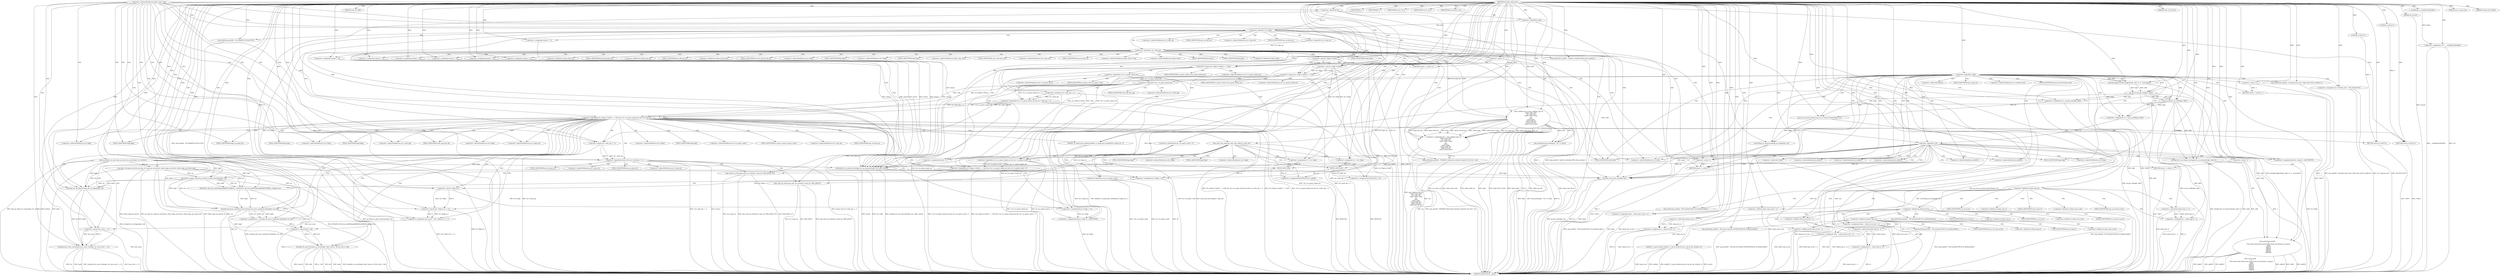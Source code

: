 digraph hostapd_notif_assoc {  
"1000112" [label = "(METHOD,hostapd_notif_assoc)" ]
"1000587" [label = "(METHOD_RETURN,int __cdecl)" ]
"1000113" [label = "(PARAM,hostapd_data *hapd)" ]
"1000114" [label = "(PARAM,const u8 *addr)" ]
"1000115" [label = "(PARAM,const u8 *req_ies)" ]
"1000116" [label = "(PARAM,size_t req_ies_len)" ]
"1000117" [label = "(PARAM,int reassoc)" ]
"1000130" [label = "(<operator>.assignment,v19 = __readfsqword(0x28u))" ]
"1000132" [label = "(__readfsqword,__readfsqword(0x28u))" ]
"1000135" [label = "(<operator>.logicalNot,!addr)" ]
"1000138" [label = "(wpa_printf,wpa_printf(2, \"hostapd_notif_assoc: Skip event with no address\"))" ]
"1000141" [label = "(RETURN,return -1;,return -1;)" ]
"1000142" [label = "(<operator>.minus,-1)" ]
"1000144" [label = "(hostapd_logger,hostapd_logger(hapd, addr, 1u, 2, \"associated\"))" ]
"1000150" [label = "(ieee802_11_parse_elems,ieee802_11_parse_elems(req_ies, req_ies_len, &elems, 0))" ]
"1000161" [label = "(<operator>.assignment,ie = elems.wps_ie - 2)" ]
"1000163" [label = "(<operator>.subtraction,elems.wps_ie - 2)" ]
"1000168" [label = "(<operator>.assignment,ielen = elems.wps_ie_len + 2)" ]
"1000170" [label = "(<operator>.addition,elems.wps_ie_len + 2)" ]
"1000175" [label = "(wpa_printf,wpa_printf(2, \"STA included WPS IE in (Re)AssocReq\"))" ]
"1000184" [label = "(<operator>.assignment,ie = elems.rsn_ie - 2)" ]
"1000186" [label = "(<operator>.subtraction,elems.rsn_ie - 2)" ]
"1000191" [label = "(<operator>.assignment,ielen = elems.rsn_ie_len + 2)" ]
"1000193" [label = "(<operator>.addition,elems.rsn_ie_len + 2)" ]
"1000198" [label = "(wpa_printf,wpa_printf(2, \"STA included RSN IE in (Re)AssocReq\"))" ]
"1000207" [label = "(<operator>.assignment,ie = elems.wpa_ie - 2)" ]
"1000209" [label = "(<operator>.subtraction,elems.wpa_ie - 2)" ]
"1000214" [label = "(<operator>.assignment,ielen = elems.wpa_ie_len + 2)" ]
"1000216" [label = "(<operator>.addition,elems.wpa_ie_len + 2)" ]
"1000221" [label = "(wpa_printf,wpa_printf(2, \"STA included WPA IE in (Re)AssocReq\"))" ]
"1000226" [label = "(IDENTIFIER,L,)" ]
"1000227" [label = "(IDENTIFIER,L,)" ]
"1000228" [label = "(wpa_printf,wpa_printf(2, \"STA did not include WPS/RSN/WPA IE in (Re)AssocReq\"))" ]
"1000231" [label = "(<operator>.assignment,sta = ap_get_sta(hapd, addr))" ]
"1000233" [label = "(ap_get_sta,ap_get_sta(hapd, addr))" ]
"1000237" [label = "(IDENTIFIER,sta,if ( sta ))" ]
"1000239" [label = "(ap_sta_no_session_timeout,ap_sta_no_session_timeout(hapd, sta))" ]
"1000242" [label = "(accounting_sta_stop,accounting_sta_stop(hapd, sta))" ]
"1000245" [label = "(<operator>.assignment,sta->timeout_next = STA_NULLFUNC)" ]
"1000252" [label = "(<operator>.assignment,sta = ap_sta_add(hapd, addr))" ]
"1000254" [label = "(ap_sta_add,ap_sta_add(hapd, addr))" ]
"1000258" [label = "(<operator>.logicalNot,!sta)" ]
"1000261" [label = "(hostapd_drv_sta_disassoc,hostapd_drv_sta_disassoc(hapd, addr, 5))" ]
"1000265" [label = "(RETURN,return -1;,return -1;)" ]
"1000266" [label = "(<operator>.minus,-1)" ]
"1000268" [label = "(<operators>.assignmentAnd,sta->flags &= 0xFFFECFFF)" ]
"1000274" [label = "(wpa_printf,wpa_printf(\n      3,\n      \"STA %02x:%02x:%02x:%02x:%02x:%02x not allowed to connect\",\n      *addr,\n      addr[1],\n      addr[2],\n      addr[3],\n      addr[4],\n      addr[5]))" ]
"1000294" [label = "(<operator>.assignment,reason = 1)" ]
"1000298" [label = "(hostapd_drv_sta_disassoc,hostapd_drv_sta_disassoc(hapd, sta->addr, reason))" ]
"1000304" [label = "(ap_free_sta,ap_free_sta(hapd, sta))" ]
"1000307" [label = "(RETURN,return -1;,return -1;)" ]
"1000308" [label = "(<operator>.minus,-1)" ]
"1000310" [label = "(mbo_ap_check_sta_assoc,mbo_ap_check_sta_assoc(hapd, sta, &elems))" ]
"1000315" [label = "(ap_copy_sta_supp_op_classes,ap_copy_sta_supp_op_classes(sta, elems.supp_op_classes, elems.supp_op_classes_len))" ]
"1000331" [label = "(<operator>.logicalOr,!ie || !ielen)" ]
"1000332" [label = "(<operator>.logicalNot,!ie)" ]
"1000334" [label = "(<operator>.logicalNot,!ielen)" ]
"1000337" [label = "(wpa_printf,wpa_printf(2, \"No WPA/RSN IE from STA\"))" ]
"1000340" [label = "(<operator>.assignment,reason = 13)" ]
"1000345" [label = "(<operator>.logicalNot,!sta->wpa_sm)" ]
"1000350" [label = "(<operator>.logicalNot,!sta->wpa_sm)" ]
"1000355" [label = "(wpa_printf,wpa_printf(5, \"Failed to initialize WPA state machine\"))" ]
"1000358" [label = "(RETURN,return -1;,return -1;)" ]
"1000359" [label = "(<operator>.minus,-1)" ]
"1000361" [label = "(<operator>.assignment,res = wpa_validate_wpa_ie(\n            hapd->wpa_auth,\n            sta->wpa_sm,\n            hapd->iface->freq,\n            ie,\n            ielen,\n            elems.mdie,\n            elems.mdie_len,\n            elems.owe_dh,\n            elems.owe_dh_len))" ]
"1000363" [label = "(wpa_validate_wpa_ie,wpa_validate_wpa_ie(\n            hapd->wpa_auth,\n            sta->wpa_sm,\n            hapd->iface->freq,\n            ie,\n            ielen,\n            elems.mdie,\n            elems.mdie_len,\n            elems.owe_dh,\n            elems.owe_dh_len))" ]
"1000390" [label = "(IDENTIFIER,res,if ( res ))" ]
"1000392" [label = "(wpa_printf,wpa_printf(2, \"WPA/RSN information element rejected? (res %u)\", res))" ]
"1000396" [label = "(wpa_hexdump,wpa_hexdump(2, \"IE\", ie, ielen))" ]
"1000402" [label = "(IDENTIFIER,res,switch ( res ))" ]
"1000405" [label = "(<operator>.assignment,reason = 18)" ]
"1000410" [label = "(<operator>.assignment,reason = 19)" ]
"1000415" [label = "(<operator>.assignment,reason = 20)" ]
"1000420" [label = "(<operator>.assignment,reason = 13)" ]
"1000425" [label = "(<operator>.assignment,reason = 24)" ]
"1000430" [label = "(<operator>.assignment,reason = 13)" ]
"1000436" [label = "(<operator>.logicalAnd,(sta->flags & 0x402) == 1026 && !sta->sa_query_timed_out && sta->sa_query_count > 0)" ]
"1000437" [label = "(<operator>.equals,(sta->flags & 0x402) == 1026)" ]
"1000438" [label = "(<operator>.and,sta->flags & 0x402)" ]
"1000444" [label = "(<operator>.logicalAnd,!sta->sa_query_timed_out && sta->sa_query_count > 0)" ]
"1000445" [label = "(<operator>.logicalNot,!sta->sa_query_timed_out)" ]
"1000449" [label = "(<operator>.greaterThan,sta->sa_query_count > 0)" ]
"1000454" [label = "(ap_check_sa_query_timeout,ap_check_sa_query_timeout(hapd, sta))" ]
"1000458" [label = "(<operator>.logicalAnd,(sta->flags & 0x402) == 1026 && !sta->sa_query_timed_out && sta->auth_alg != 2)" ]
"1000459" [label = "(<operator>.equals,(sta->flags & 0x402) == 1026)" ]
"1000460" [label = "(<operator>.and,sta->flags & 0x402)" ]
"1000466" [label = "(<operator>.logicalAnd,!sta->sa_query_timed_out && sta->auth_alg != 2)" ]
"1000467" [label = "(<operator>.logicalNot,!sta->sa_query_timed_out)" ]
"1000471" [label = "(<operator>.notEquals,sta->auth_alg != 2)" ]
"1000478" [label = "(<operator>.logicalNot,!sta->sa_query_count)" ]
"1000482" [label = "(ZNSaISt13_Rb_tree_nodeISt4pairIKjlEEEC2ERKS4__0,ZNSaISt13_Rb_tree_nodeISt4pairIKjlEEEC2ERKS4__0(hapd, sta))" ]
"1000485" [label = "(<operator>.assignment,p = hostapd_eid_assoc_comeback_time(hapd, sta, buf))" ]
"1000487" [label = "(hostapd_eid_assoc_comeback_time,hostapd_eid_assoc_comeback_time(hapd, sta, buf))" ]
"1000491" [label = "(hostapd_sta_assoc,hostapd_sta_assoc(hapd, addr, reassoc, 0x1Eu, buf, p - buf))" ]
"1000497" [label = "(<operator>.subtraction,p - buf)" ]
"1000500" [label = "(RETURN,return 0;,return 0;)" ]
"1000501" [label = "(LITERAL,0,return 0;)" ]
"1000503" [label = "(wpa_auth_uses_mfp,wpa_auth_uses_mfp(sta->wpa_sm))" ]
"1000508" [label = "(<operator>.assignment,v6 = sta->flags)" ]
"1000513" [label = "(<operators>.assignmentOr,BYTE1(v6) |= 4u)" ]
"1000514" [label = "(BYTE1,BYTE1(v6))" ]
"1000519" [label = "(<operator>.assignment,v6 = sta->flags)" ]
"1000524" [label = "(<operators>.assignmentAnd,BYTE1(v6) &= 0xFBu)" ]
"1000525" [label = "(BYTE1,BYTE1(v6))" ]
"1000528" [label = "(<operator>.assignment,sta->flags = v6)" ]
"1000533" [label = "(<operator>.assignment,new_assoc = (sta->flags & 2) == 0)" ]
"1000535" [label = "(<operator>.equals,(sta->flags & 2) == 0)" ]
"1000536" [label = "(<operator>.and,sta->flags & 2)" ]
"1000542" [label = "(<operators>.assignmentOr,sta->flags |= 3u)" ]
"1000547" [label = "(<operators>.assignmentAnd,sta->flags &= 0xFFF7FFFF)" ]
"1000552" [label = "(hostapd_set_sta_flags,hostapd_set_sta_flags(hapd, sta))" ]
"1000556" [label = "(<operator>.logicalAnd,reassoc && sta->auth_alg == 2)" ]
"1000558" [label = "(<operator>.equals,sta->auth_alg == 2)" ]
"1000563" [label = "(wpa_auth_sm_event,wpa_auth_sm_event(sta->wpa_sm, WPA_ASSOC_FT))" ]
"1000569" [label = "(wpa_auth_sm_event,wpa_auth_sm_event(sta->wpa_sm, WPA_ASSOC))" ]
"1000574" [label = "(hostapd_new_assoc_sta,hostapd_new_assoc_sta(hapd, sta, new_assoc == 0))" ]
"1000577" [label = "(<operator>.equals,new_assoc == 0)" ]
"1000580" [label = "(ieee802_1x_notify_port_enabled,ieee802_1x_notify_port_enabled(sta->eapol_sm, 1))" ]
"1000585" [label = "(RETURN,return 0;,return 0;)" ]
"1000586" [label = "(LITERAL,0,return 0;)" ]
"1000153" [label = "(<operator>.addressOf,&elems)" ]
"1000157" [label = "(<operator>.fieldAccess,elems.wps_ie)" ]
"1000159" [label = "(FIELD_IDENTIFIER,wps_ie,wps_ie)" ]
"1000164" [label = "(<operator>.fieldAccess,elems.wps_ie)" ]
"1000166" [label = "(FIELD_IDENTIFIER,wps_ie,wps_ie)" ]
"1000171" [label = "(<operator>.fieldAccess,elems.wps_ie_len)" ]
"1000173" [label = "(FIELD_IDENTIFIER,wps_ie_len,wps_ie_len)" ]
"1000180" [label = "(<operator>.fieldAccess,elems.rsn_ie)" ]
"1000182" [label = "(FIELD_IDENTIFIER,rsn_ie,rsn_ie)" ]
"1000187" [label = "(<operator>.fieldAccess,elems.rsn_ie)" ]
"1000189" [label = "(FIELD_IDENTIFIER,rsn_ie,rsn_ie)" ]
"1000194" [label = "(<operator>.fieldAccess,elems.rsn_ie_len)" ]
"1000196" [label = "(FIELD_IDENTIFIER,rsn_ie_len,rsn_ie_len)" ]
"1000203" [label = "(<operator>.fieldAccess,elems.wpa_ie)" ]
"1000205" [label = "(FIELD_IDENTIFIER,wpa_ie,wpa_ie)" ]
"1000210" [label = "(<operator>.fieldAccess,elems.wpa_ie)" ]
"1000212" [label = "(FIELD_IDENTIFIER,wpa_ie,wpa_ie)" ]
"1000217" [label = "(<operator>.fieldAccess,elems.wpa_ie_len)" ]
"1000219" [label = "(FIELD_IDENTIFIER,wpa_ie_len,wpa_ie_len)" ]
"1000246" [label = "(<operator>.indirectFieldAccess,sta->timeout_next)" ]
"1000248" [label = "(FIELD_IDENTIFIER,timeout_next,timeout_next)" ]
"1000269" [label = "(<operator>.indirectFieldAccess,sta->flags)" ]
"1000271" [label = "(FIELD_IDENTIFIER,flags,flags)" ]
"1000277" [label = "(<operator>.indirection,*addr)" ]
"1000279" [label = "(<operator>.indirectIndexAccess,addr[1])" ]
"1000282" [label = "(<operator>.indirectIndexAccess,addr[2])" ]
"1000285" [label = "(<operator>.indirectIndexAccess,addr[3])" ]
"1000288" [label = "(<operator>.indirectIndexAccess,addr[4])" ]
"1000291" [label = "(<operator>.indirectIndexAccess,addr[5])" ]
"1000300" [label = "(<operator>.indirectFieldAccess,sta->addr)" ]
"1000302" [label = "(FIELD_IDENTIFIER,addr,addr)" ]
"1000324" [label = "(<operator>.indirectFieldAccess,hapd->conf->wpa)" ]
"1000346" [label = "(<operator>.indirectFieldAccess,sta->wpa_sm)" ]
"1000348" [label = "(FIELD_IDENTIFIER,wpa_sm,wpa_sm)" ]
"1000351" [label = "(<operator>.indirectFieldAccess,sta->wpa_sm)" ]
"1000353" [label = "(FIELD_IDENTIFIER,wpa_sm,wpa_sm)" ]
"1000364" [label = "(<operator>.indirectFieldAccess,hapd->wpa_auth)" ]
"1000366" [label = "(FIELD_IDENTIFIER,wpa_auth,wpa_auth)" ]
"1000367" [label = "(<operator>.indirectFieldAccess,sta->wpa_sm)" ]
"1000369" [label = "(FIELD_IDENTIFIER,wpa_sm,wpa_sm)" ]
"1000370" [label = "(<operator>.indirectFieldAccess,hapd->iface->freq)" ]
"1000371" [label = "(<operator>.indirectFieldAccess,hapd->iface)" ]
"1000373" [label = "(FIELD_IDENTIFIER,iface,iface)" ]
"1000374" [label = "(FIELD_IDENTIFIER,freq,freq)" ]
"1000377" [label = "(<operator>.fieldAccess,elems.mdie)" ]
"1000379" [label = "(FIELD_IDENTIFIER,mdie,mdie)" ]
"1000380" [label = "(<operator>.fieldAccess,elems.mdie_len)" ]
"1000382" [label = "(FIELD_IDENTIFIER,mdie_len,mdie_len)" ]
"1000383" [label = "(<operator>.fieldAccess,elems.owe_dh)" ]
"1000385" [label = "(FIELD_IDENTIFIER,owe_dh,owe_dh)" ]
"1000386" [label = "(<operator>.fieldAccess,elems.owe_dh_len)" ]
"1000388" [label = "(FIELD_IDENTIFIER,owe_dh_len,owe_dh_len)" ]
"1000439" [label = "(<operator>.indirectFieldAccess,sta->flags)" ]
"1000441" [label = "(FIELD_IDENTIFIER,flags,flags)" ]
"1000446" [label = "(<operator>.indirectFieldAccess,sta->sa_query_timed_out)" ]
"1000448" [label = "(FIELD_IDENTIFIER,sa_query_timed_out,sa_query_timed_out)" ]
"1000450" [label = "(<operator>.indirectFieldAccess,sta->sa_query_count)" ]
"1000452" [label = "(FIELD_IDENTIFIER,sa_query_count,sa_query_count)" ]
"1000461" [label = "(<operator>.indirectFieldAccess,sta->flags)" ]
"1000463" [label = "(FIELD_IDENTIFIER,flags,flags)" ]
"1000468" [label = "(<operator>.indirectFieldAccess,sta->sa_query_timed_out)" ]
"1000470" [label = "(FIELD_IDENTIFIER,sa_query_timed_out,sa_query_timed_out)" ]
"1000472" [label = "(<operator>.indirectFieldAccess,sta->auth_alg)" ]
"1000474" [label = "(FIELD_IDENTIFIER,auth_alg,auth_alg)" ]
"1000479" [label = "(<operator>.indirectFieldAccess,sta->sa_query_count)" ]
"1000481" [label = "(FIELD_IDENTIFIER,sa_query_count,sa_query_count)" ]
"1000504" [label = "(<operator>.indirectFieldAccess,sta->wpa_sm)" ]
"1000506" [label = "(FIELD_IDENTIFIER,wpa_sm,wpa_sm)" ]
"1000510" [label = "(<operator>.indirectFieldAccess,sta->flags)" ]
"1000512" [label = "(FIELD_IDENTIFIER,flags,flags)" ]
"1000521" [label = "(<operator>.indirectFieldAccess,sta->flags)" ]
"1000523" [label = "(FIELD_IDENTIFIER,flags,flags)" ]
"1000529" [label = "(<operator>.indirectFieldAccess,sta->flags)" ]
"1000531" [label = "(FIELD_IDENTIFIER,flags,flags)" ]
"1000537" [label = "(<operator>.indirectFieldAccess,sta->flags)" ]
"1000539" [label = "(FIELD_IDENTIFIER,flags,flags)" ]
"1000543" [label = "(<operator>.indirectFieldAccess,sta->flags)" ]
"1000545" [label = "(FIELD_IDENTIFIER,flags,flags)" ]
"1000548" [label = "(<operator>.indirectFieldAccess,sta->flags)" ]
"1000550" [label = "(FIELD_IDENTIFIER,flags,flags)" ]
"1000559" [label = "(<operator>.indirectFieldAccess,sta->auth_alg)" ]
"1000561" [label = "(FIELD_IDENTIFIER,auth_alg,auth_alg)" ]
"1000564" [label = "(<operator>.indirectFieldAccess,sta->wpa_sm)" ]
"1000566" [label = "(FIELD_IDENTIFIER,wpa_sm,wpa_sm)" ]
"1000570" [label = "(<operator>.indirectFieldAccess,sta->wpa_sm)" ]
"1000572" [label = "(FIELD_IDENTIFIER,wpa_sm,wpa_sm)" ]
"1000581" [label = "(<operator>.indirectFieldAccess,sta->eapol_sm)" ]
"1000583" [label = "(FIELD_IDENTIFIER,eapol_sm,eapol_sm)" ]
  "1000141" -> "1000587"  [ label = "DDG: <RET>"] 
  "1000163" -> "1000587"  [ label = "DDG: elems.wps_ie"] 
  "1000436" -> "1000587"  [ label = "DDG: (sta->flags & 0x402) == 1026 && !sta->sa_query_timed_out && sta->sa_query_count > 0"] 
  "1000144" -> "1000587"  [ label = "DDG: hostapd_logger(hapd, addr, 1u, 2, \"associated\")"] 
  "1000135" -> "1000587"  [ label = "DDG: addr"] 
  "1000193" -> "1000587"  [ label = "DDG: elems.rsn_ie_len"] 
  "1000436" -> "1000587"  [ label = "DDG: !sta->sa_query_timed_out && sta->sa_query_count > 0"] 
  "1000535" -> "1000587"  [ label = "DDG: sta->flags & 2"] 
  "1000444" -> "1000587"  [ label = "DDG: !sta->sa_query_timed_out"] 
  "1000580" -> "1000587"  [ label = "DDG: sta->eapol_sm"] 
  "1000563" -> "1000587"  [ label = "DDG: WPA_ASSOC_FT"] 
  "1000577" -> "1000587"  [ label = "DDG: new_assoc"] 
  "1000315" -> "1000587"  [ label = "DDG: sta"] 
  "1000334" -> "1000587"  [ label = "DDG: ielen"] 
  "1000161" -> "1000587"  [ label = "DDG: elems.wps_ie - 2"] 
  "1000117" -> "1000587"  [ label = "DDG: reassoc"] 
  "1000491" -> "1000587"  [ label = "DDG: buf"] 
  "1000524" -> "1000587"  [ label = "DDG: BYTE1(v6)"] 
  "1000478" -> "1000587"  [ label = "DDG: !sta->sa_query_count"] 
  "1000239" -> "1000587"  [ label = "DDG: ap_sta_no_session_timeout(hapd, sta)"] 
  "1000258" -> "1000587"  [ label = "DDG: sta"] 
  "1000547" -> "1000587"  [ label = "DDG: sta->flags"] 
  "1000268" -> "1000587"  [ label = "DDG: sta->flags"] 
  "1000569" -> "1000587"  [ label = "DDG: sta->wpa_sm"] 
  "1000467" -> "1000587"  [ label = "DDG: sta->sa_query_timed_out"] 
  "1000231" -> "1000587"  [ label = "DDG: ap_get_sta(hapd, addr)"] 
  "1000337" -> "1000587"  [ label = "DDG: wpa_printf(2, \"No WPA/RSN IE from STA\")"] 
  "1000308" -> "1000587"  [ label = "DDG: -1"] 
  "1000142" -> "1000587"  [ label = "DDG: -1"] 
  "1000563" -> "1000587"  [ label = "DDG: sta->wpa_sm"] 
  "1000558" -> "1000587"  [ label = "DDG: sta->auth_alg"] 
  "1000350" -> "1000587"  [ label = "DDG: sta->wpa_sm"] 
  "1000258" -> "1000587"  [ label = "DDG: !sta"] 
  "1000245" -> "1000587"  [ label = "DDG: sta->timeout_next"] 
  "1000331" -> "1000587"  [ label = "DDG: !ielen"] 
  "1000513" -> "1000587"  [ label = "DDG: BYTE1(v6)"] 
  "1000363" -> "1000587"  [ label = "DDG: hapd->wpa_auth"] 
  "1000310" -> "1000587"  [ label = "DDG: &elems"] 
  "1000216" -> "1000587"  [ label = "DDG: elems.wpa_ie_len"] 
  "1000392" -> "1000587"  [ label = "DDG: wpa_printf(2, \"WPA/RSN information element rejected? (res %u)\", res)"] 
  "1000569" -> "1000587"  [ label = "DDG: WPA_ASSOC"] 
  "1000574" -> "1000587"  [ label = "DDG: new_assoc == 0"] 
  "1000363" -> "1000587"  [ label = "DDG: elems.mdie_len"] 
  "1000150" -> "1000587"  [ label = "DDG: req_ies_len"] 
  "1000482" -> "1000587"  [ label = "DDG: ZNSaISt13_Rb_tree_nodeISt4pairIKjlEEEC2ERKS4__0(hapd, sta)"] 
  "1000221" -> "1000587"  [ label = "DDG: wpa_printf(2, \"STA included WPA IE in (Re)AssocReq\")"] 
  "1000254" -> "1000587"  [ label = "DDG: addr"] 
  "1000274" -> "1000587"  [ label = "DDG: wpa_printf(\n      3,\n      \"STA %02x:%02x:%02x:%02x:%02x:%02x not allowed to connect\",\n      *addr,\n      addr[1],\n      addr[2],\n      addr[3],\n      addr[4],\n      addr[5])"] 
  "1000355" -> "1000587"  [ label = "DDG: wpa_printf(5, \"Failed to initialize WPA state machine\")"] 
  "1000298" -> "1000587"  [ label = "DDG: hostapd_drv_sta_disassoc(hapd, sta->addr, reason)"] 
  "1000363" -> "1000587"  [ label = "DDG: ielen"] 
  "1000315" -> "1000587"  [ label = "DDG: elems.supp_op_classes_len"] 
  "1000363" -> "1000587"  [ label = "DDG: hapd->iface->freq"] 
  "1000485" -> "1000587"  [ label = "DDG: hostapd_eid_assoc_comeback_time(hapd, sta, buf)"] 
  "1000266" -> "1000587"  [ label = "DDG: -1"] 
  "1000150" -> "1000587"  [ label = "DDG: &elems"] 
  "1000396" -> "1000587"  [ label = "DDG: ielen"] 
  "1000556" -> "1000587"  [ label = "DDG: sta->auth_alg == 2"] 
  "1000454" -> "1000587"  [ label = "DDG: ap_check_sa_query_timeout(hapd, sta)"] 
  "1000150" -> "1000587"  [ label = "DDG: ieee802_11_parse_elems(req_ies, req_ies_len, &elems, 0)"] 
  "1000310" -> "1000587"  [ label = "DDG: mbo_ap_check_sta_assoc(hapd, sta, &elems)"] 
  "1000574" -> "1000587"  [ label = "DDG: sta"] 
  "1000274" -> "1000587"  [ label = "DDG: addr[2]"] 
  "1000214" -> "1000587"  [ label = "DDG: ielen"] 
  "1000274" -> "1000587"  [ label = "DDG: *addr"] 
  "1000261" -> "1000587"  [ label = "DDG: addr"] 
  "1000449" -> "1000587"  [ label = "DDG: sta->sa_query_count"] 
  "1000304" -> "1000587"  [ label = "DDG: ap_free_sta(hapd, sta)"] 
  "1000350" -> "1000587"  [ label = "DDG: !sta->wpa_sm"] 
  "1000363" -> "1000587"  [ label = "DDG: sta->wpa_sm"] 
  "1000138" -> "1000587"  [ label = "DDG: wpa_printf(2, \"hostapd_notif_assoc: Skip event with no address\")"] 
  "1000274" -> "1000587"  [ label = "DDG: addr[4]"] 
  "1000392" -> "1000587"  [ label = "DDG: res"] 
  "1000184" -> "1000587"  [ label = "DDG: ie"] 
  "1000359" -> "1000587"  [ label = "DDG: -1"] 
  "1000191" -> "1000587"  [ label = "DDG: elems.rsn_ie_len + 2"] 
  "1000274" -> "1000587"  [ label = "DDG: addr[1]"] 
  "1000574" -> "1000587"  [ label = "DDG: hapd"] 
  "1000130" -> "1000587"  [ label = "DDG: v19"] 
  "1000245" -> "1000587"  [ label = "DDG: STA_NULLFUNC"] 
  "1000261" -> "1000587"  [ label = "DDG: hostapd_drv_sta_disassoc(hapd, addr, 5)"] 
  "1000168" -> "1000587"  [ label = "DDG: elems.wps_ie_len + 2"] 
  "1000491" -> "1000587"  [ label = "DDG: hapd"] 
  "1000298" -> "1000587"  [ label = "DDG: reason"] 
  "1000445" -> "1000587"  [ label = "DDG: sta->sa_query_timed_out"] 
  "1000274" -> "1000587"  [ label = "DDG: addr[5]"] 
  "1000497" -> "1000587"  [ label = "DDG: p"] 
  "1000198" -> "1000587"  [ label = "DDG: wpa_printf(2, \"STA included RSN IE in (Re)AssocReq\")"] 
  "1000331" -> "1000587"  [ label = "DDG: !ie"] 
  "1000310" -> "1000587"  [ label = "DDG: hapd"] 
  "1000503" -> "1000587"  [ label = "DDG: wpa_auth_uses_mfp(sta->wpa_sm)"] 
  "1000315" -> "1000587"  [ label = "DDG: elems.supp_op_classes"] 
  "1000533" -> "1000587"  [ label = "DDG: (sta->flags & 2) == 0"] 
  "1000170" -> "1000587"  [ label = "DDG: elems.wps_ie_len"] 
  "1000207" -> "1000587"  [ label = "DDG: elems.wpa_ie - 2"] 
  "1000315" -> "1000587"  [ label = "DDG: ap_copy_sta_supp_op_classes(sta, elems.supp_op_classes, elems.supp_op_classes_len)"] 
  "1000207" -> "1000587"  [ label = "DDG: ie"] 
  "1000574" -> "1000587"  [ label = "DDG: hostapd_new_assoc_sta(hapd, sta, new_assoc == 0)"] 
  "1000135" -> "1000587"  [ label = "DDG: !addr"] 
  "1000478" -> "1000587"  [ label = "DDG: sta->sa_query_count"] 
  "1000491" -> "1000587"  [ label = "DDG: hostapd_sta_assoc(hapd, addr, reassoc, 0x1Eu, buf, p - buf)"] 
  "1000191" -> "1000587"  [ label = "DDG: ielen"] 
  "1000563" -> "1000587"  [ label = "DDG: wpa_auth_sm_event(sta->wpa_sm, WPA_ASSOC_FT)"] 
  "1000528" -> "1000587"  [ label = "DDG: v6"] 
  "1000487" -> "1000587"  [ label = "DDG: sta"] 
  "1000556" -> "1000587"  [ label = "DDG: reassoc"] 
  "1000298" -> "1000587"  [ label = "DDG: sta->addr"] 
  "1000569" -> "1000587"  [ label = "DDG: wpa_auth_sm_event(sta->wpa_sm, WPA_ASSOC)"] 
  "1000304" -> "1000587"  [ label = "DDG: sta"] 
  "1000186" -> "1000587"  [ label = "DDG: elems.rsn_ie"] 
  "1000466" -> "1000587"  [ label = "DDG: !sta->sa_query_timed_out"] 
  "1000228" -> "1000587"  [ label = "DDG: wpa_printf(2, \"STA did not include WPS/RSN/WPA IE in (Re)AssocReq\")"] 
  "1000363" -> "1000587"  [ label = "DDG: elems.mdie"] 
  "1000242" -> "1000587"  [ label = "DDG: accounting_sta_stop(hapd, sta)"] 
  "1000396" -> "1000587"  [ label = "DDG: wpa_hexdump(2, \"IE\", ie, ielen)"] 
  "1000168" -> "1000587"  [ label = "DDG: ielen"] 
  "1000444" -> "1000587"  [ label = "DDG: sta->sa_query_count > 0"] 
  "1000491" -> "1000587"  [ label = "DDG: reassoc"] 
  "1000491" -> "1000587"  [ label = "DDG: addr"] 
  "1000363" -> "1000587"  [ label = "DDG: ie"] 
  "1000361" -> "1000587"  [ label = "DDG: wpa_validate_wpa_ie(\n            hapd->wpa_auth,\n            sta->wpa_sm,\n            hapd->iface->freq,\n            ie,\n            ielen,\n            elems.mdie,\n            elems.mdie_len,\n            elems.owe_dh,\n            elems.owe_dh_len)"] 
  "1000214" -> "1000587"  [ label = "DDG: elems.wpa_ie_len + 2"] 
  "1000363" -> "1000587"  [ label = "DDG: elems.owe_dh"] 
  "1000458" -> "1000587"  [ label = "DDG: (sta->flags & 0x402) == 1026"] 
  "1000209" -> "1000587"  [ label = "DDG: elems.wpa_ie"] 
  "1000304" -> "1000587"  [ label = "DDG: hapd"] 
  "1000396" -> "1000587"  [ label = "DDG: ie"] 
  "1000580" -> "1000587"  [ label = "DDG: ieee802_1x_notify_port_enabled(sta->eapol_sm, 1)"] 
  "1000471" -> "1000587"  [ label = "DDG: sta->auth_alg"] 
  "1000491" -> "1000587"  [ label = "DDG: p - buf"] 
  "1000252" -> "1000587"  [ label = "DDG: ap_sta_add(hapd, addr)"] 
  "1000552" -> "1000587"  [ label = "DDG: hostapd_set_sta_flags(hapd, sta)"] 
  "1000458" -> "1000587"  [ label = "DDG: !sta->sa_query_timed_out && sta->auth_alg != 2"] 
  "1000460" -> "1000587"  [ label = "DDG: sta->flags"] 
  "1000175" -> "1000587"  [ label = "DDG: wpa_printf(2, \"STA included WPS IE in (Re)AssocReq\")"] 
  "1000261" -> "1000587"  [ label = "DDG: hapd"] 
  "1000458" -> "1000587"  [ label = "DDG: (sta->flags & 0x402) == 1026 && !sta->sa_query_timed_out && sta->auth_alg != 2"] 
  "1000466" -> "1000587"  [ label = "DDG: sta->auth_alg != 2"] 
  "1000361" -> "1000587"  [ label = "DDG: res"] 
  "1000363" -> "1000587"  [ label = "DDG: elems.owe_dh_len"] 
  "1000161" -> "1000587"  [ label = "DDG: ie"] 
  "1000150" -> "1000587"  [ label = "DDG: req_ies"] 
  "1000184" -> "1000587"  [ label = "DDG: elems.rsn_ie - 2"] 
  "1000233" -> "1000587"  [ label = "DDG: addr"] 
  "1000274" -> "1000587"  [ label = "DDG: addr[3]"] 
  "1000556" -> "1000587"  [ label = "DDG: reassoc && sta->auth_alg == 2"] 
  "1000130" -> "1000587"  [ label = "DDG: __readfsqword(0x28u)"] 
  "1000459" -> "1000587"  [ label = "DDG: sta->flags & 0x402"] 
  "1000332" -> "1000587"  [ label = "DDG: ie"] 
  "1000331" -> "1000587"  [ label = "DDG: !ie || !ielen"] 
  "1000307" -> "1000587"  [ label = "DDG: <RET>"] 
  "1000500" -> "1000587"  [ label = "DDG: <RET>"] 
  "1000265" -> "1000587"  [ label = "DDG: <RET>"] 
  "1000358" -> "1000587"  [ label = "DDG: <RET>"] 
  "1000585" -> "1000587"  [ label = "DDG: <RET>"] 
  "1000112" -> "1000113"  [ label = "DDG: "] 
  "1000112" -> "1000114"  [ label = "DDG: "] 
  "1000112" -> "1000115"  [ label = "DDG: "] 
  "1000112" -> "1000116"  [ label = "DDG: "] 
  "1000112" -> "1000117"  [ label = "DDG: "] 
  "1000132" -> "1000130"  [ label = "DDG: 0x28u"] 
  "1000112" -> "1000130"  [ label = "DDG: "] 
  "1000112" -> "1000132"  [ label = "DDG: "] 
  "1000112" -> "1000135"  [ label = "DDG: "] 
  "1000112" -> "1000138"  [ label = "DDG: "] 
  "1000142" -> "1000141"  [ label = "DDG: -1"] 
  "1000112" -> "1000142"  [ label = "DDG: "] 
  "1000112" -> "1000144"  [ label = "DDG: "] 
  "1000135" -> "1000144"  [ label = "DDG: addr"] 
  "1000112" -> "1000150"  [ label = "DDG: "] 
  "1000163" -> "1000161"  [ label = "DDG: elems.wps_ie"] 
  "1000163" -> "1000161"  [ label = "DDG: 2"] 
  "1000112" -> "1000161"  [ label = "DDG: "] 
  "1000112" -> "1000163"  [ label = "DDG: "] 
  "1000112" -> "1000168"  [ label = "DDG: "] 
  "1000112" -> "1000170"  [ label = "DDG: "] 
  "1000112" -> "1000175"  [ label = "DDG: "] 
  "1000186" -> "1000184"  [ label = "DDG: elems.rsn_ie"] 
  "1000186" -> "1000184"  [ label = "DDG: 2"] 
  "1000112" -> "1000184"  [ label = "DDG: "] 
  "1000112" -> "1000186"  [ label = "DDG: "] 
  "1000112" -> "1000191"  [ label = "DDG: "] 
  "1000112" -> "1000193"  [ label = "DDG: "] 
  "1000112" -> "1000198"  [ label = "DDG: "] 
  "1000209" -> "1000207"  [ label = "DDG: elems.wpa_ie"] 
  "1000209" -> "1000207"  [ label = "DDG: 2"] 
  "1000112" -> "1000207"  [ label = "DDG: "] 
  "1000112" -> "1000209"  [ label = "DDG: "] 
  "1000112" -> "1000214"  [ label = "DDG: "] 
  "1000112" -> "1000216"  [ label = "DDG: "] 
  "1000112" -> "1000221"  [ label = "DDG: "] 
  "1000112" -> "1000226"  [ label = "DDG: "] 
  "1000112" -> "1000227"  [ label = "DDG: "] 
  "1000112" -> "1000228"  [ label = "DDG: "] 
  "1000233" -> "1000231"  [ label = "DDG: hapd"] 
  "1000233" -> "1000231"  [ label = "DDG: addr"] 
  "1000112" -> "1000231"  [ label = "DDG: "] 
  "1000144" -> "1000233"  [ label = "DDG: hapd"] 
  "1000112" -> "1000233"  [ label = "DDG: "] 
  "1000144" -> "1000233"  [ label = "DDG: addr"] 
  "1000112" -> "1000237"  [ label = "DDG: "] 
  "1000233" -> "1000239"  [ label = "DDG: hapd"] 
  "1000112" -> "1000239"  [ label = "DDG: "] 
  "1000231" -> "1000239"  [ label = "DDG: sta"] 
  "1000239" -> "1000242"  [ label = "DDG: hapd"] 
  "1000112" -> "1000242"  [ label = "DDG: "] 
  "1000239" -> "1000242"  [ label = "DDG: sta"] 
  "1000112" -> "1000245"  [ label = "DDG: "] 
  "1000254" -> "1000252"  [ label = "DDG: hapd"] 
  "1000254" -> "1000252"  [ label = "DDG: addr"] 
  "1000112" -> "1000252"  [ label = "DDG: "] 
  "1000233" -> "1000254"  [ label = "DDG: hapd"] 
  "1000112" -> "1000254"  [ label = "DDG: "] 
  "1000233" -> "1000254"  [ label = "DDG: addr"] 
  "1000252" -> "1000258"  [ label = "DDG: sta"] 
  "1000112" -> "1000258"  [ label = "DDG: "] 
  "1000254" -> "1000261"  [ label = "DDG: hapd"] 
  "1000112" -> "1000261"  [ label = "DDG: "] 
  "1000254" -> "1000261"  [ label = "DDG: addr"] 
  "1000266" -> "1000265"  [ label = "DDG: -1"] 
  "1000112" -> "1000266"  [ label = "DDG: "] 
  "1000112" -> "1000268"  [ label = "DDG: "] 
  "1000112" -> "1000274"  [ label = "DDG: "] 
  "1000254" -> "1000274"  [ label = "DDG: addr"] 
  "1000233" -> "1000274"  [ label = "DDG: addr"] 
  "1000112" -> "1000294"  [ label = "DDG: "] 
  "1000242" -> "1000298"  [ label = "DDG: hapd"] 
  "1000254" -> "1000298"  [ label = "DDG: hapd"] 
  "1000310" -> "1000298"  [ label = "DDG: hapd"] 
  "1000112" -> "1000298"  [ label = "DDG: "] 
  "1000415" -> "1000298"  [ label = "DDG: reason"] 
  "1000294" -> "1000298"  [ label = "DDG: reason"] 
  "1000430" -> "1000298"  [ label = "DDG: reason"] 
  "1000405" -> "1000298"  [ label = "DDG: reason"] 
  "1000340" -> "1000298"  [ label = "DDG: reason"] 
  "1000425" -> "1000298"  [ label = "DDG: reason"] 
  "1000410" -> "1000298"  [ label = "DDG: reason"] 
  "1000420" -> "1000298"  [ label = "DDG: reason"] 
  "1000298" -> "1000304"  [ label = "DDG: hapd"] 
  "1000112" -> "1000304"  [ label = "DDG: "] 
  "1000315" -> "1000304"  [ label = "DDG: sta"] 
  "1000242" -> "1000304"  [ label = "DDG: sta"] 
  "1000258" -> "1000304"  [ label = "DDG: sta"] 
  "1000308" -> "1000307"  [ label = "DDG: -1"] 
  "1000112" -> "1000308"  [ label = "DDG: "] 
  "1000112" -> "1000310"  [ label = "DDG: "] 
  "1000310" -> "1000315"  [ label = "DDG: sta"] 
  "1000112" -> "1000315"  [ label = "DDG: "] 
  "1000332" -> "1000331"  [ label = "DDG: ie"] 
  "1000112" -> "1000332"  [ label = "DDG: "] 
  "1000334" -> "1000331"  [ label = "DDG: ielen"] 
  "1000112" -> "1000334"  [ label = "DDG: "] 
  "1000112" -> "1000337"  [ label = "DDG: "] 
  "1000112" -> "1000340"  [ label = "DDG: "] 
  "1000345" -> "1000350"  [ label = "DDG: sta->wpa_sm"] 
  "1000112" -> "1000355"  [ label = "DDG: "] 
  "1000359" -> "1000358"  [ label = "DDG: -1"] 
  "1000112" -> "1000359"  [ label = "DDG: "] 
  "1000363" -> "1000361"  [ label = "DDG: elems.mdie"] 
  "1000363" -> "1000361"  [ label = "DDG: hapd->iface->freq"] 
  "1000363" -> "1000361"  [ label = "DDG: sta->wpa_sm"] 
  "1000363" -> "1000361"  [ label = "DDG: hapd->wpa_auth"] 
  "1000363" -> "1000361"  [ label = "DDG: ie"] 
  "1000363" -> "1000361"  [ label = "DDG: elems.owe_dh"] 
  "1000363" -> "1000361"  [ label = "DDG: elems.mdie_len"] 
  "1000363" -> "1000361"  [ label = "DDG: ielen"] 
  "1000363" -> "1000361"  [ label = "DDG: elems.owe_dh_len"] 
  "1000112" -> "1000361"  [ label = "DDG: "] 
  "1000350" -> "1000363"  [ label = "DDG: sta->wpa_sm"] 
  "1000332" -> "1000363"  [ label = "DDG: ie"] 
  "1000112" -> "1000363"  [ label = "DDG: "] 
  "1000334" -> "1000363"  [ label = "DDG: ielen"] 
  "1000112" -> "1000390"  [ label = "DDG: "] 
  "1000112" -> "1000392"  [ label = "DDG: "] 
  "1000361" -> "1000392"  [ label = "DDG: res"] 
  "1000112" -> "1000396"  [ label = "DDG: "] 
  "1000363" -> "1000396"  [ label = "DDG: ie"] 
  "1000363" -> "1000396"  [ label = "DDG: ielen"] 
  "1000112" -> "1000402"  [ label = "DDG: "] 
  "1000112" -> "1000405"  [ label = "DDG: "] 
  "1000112" -> "1000410"  [ label = "DDG: "] 
  "1000112" -> "1000415"  [ label = "DDG: "] 
  "1000112" -> "1000420"  [ label = "DDG: "] 
  "1000112" -> "1000425"  [ label = "DDG: "] 
  "1000112" -> "1000430"  [ label = "DDG: "] 
  "1000437" -> "1000436"  [ label = "DDG: sta->flags & 0x402"] 
  "1000437" -> "1000436"  [ label = "DDG: 1026"] 
  "1000438" -> "1000437"  [ label = "DDG: sta->flags"] 
  "1000438" -> "1000437"  [ label = "DDG: 0x402"] 
  "1000112" -> "1000438"  [ label = "DDG: "] 
  "1000112" -> "1000437"  [ label = "DDG: "] 
  "1000444" -> "1000436"  [ label = "DDG: !sta->sa_query_timed_out"] 
  "1000444" -> "1000436"  [ label = "DDG: sta->sa_query_count > 0"] 
  "1000445" -> "1000444"  [ label = "DDG: sta->sa_query_timed_out"] 
  "1000449" -> "1000444"  [ label = "DDG: sta->sa_query_count"] 
  "1000449" -> "1000444"  [ label = "DDG: 0"] 
  "1000112" -> "1000449"  [ label = "DDG: "] 
  "1000310" -> "1000454"  [ label = "DDG: hapd"] 
  "1000112" -> "1000454"  [ label = "DDG: "] 
  "1000315" -> "1000454"  [ label = "DDG: sta"] 
  "1000459" -> "1000458"  [ label = "DDG: sta->flags & 0x402"] 
  "1000459" -> "1000458"  [ label = "DDG: 1026"] 
  "1000460" -> "1000459"  [ label = "DDG: sta->flags"] 
  "1000460" -> "1000459"  [ label = "DDG: 0x402"] 
  "1000438" -> "1000460"  [ label = "DDG: sta->flags"] 
  "1000112" -> "1000460"  [ label = "DDG: "] 
  "1000112" -> "1000459"  [ label = "DDG: "] 
  "1000466" -> "1000458"  [ label = "DDG: !sta->sa_query_timed_out"] 
  "1000466" -> "1000458"  [ label = "DDG: sta->auth_alg != 2"] 
  "1000467" -> "1000466"  [ label = "DDG: sta->sa_query_timed_out"] 
  "1000445" -> "1000467"  [ label = "DDG: sta->sa_query_timed_out"] 
  "1000471" -> "1000466"  [ label = "DDG: sta->auth_alg"] 
  "1000471" -> "1000466"  [ label = "DDG: 2"] 
  "1000112" -> "1000471"  [ label = "DDG: "] 
  "1000449" -> "1000478"  [ label = "DDG: sta->sa_query_count"] 
  "1000454" -> "1000482"  [ label = "DDG: hapd"] 
  "1000310" -> "1000482"  [ label = "DDG: hapd"] 
  "1000112" -> "1000482"  [ label = "DDG: "] 
  "1000315" -> "1000482"  [ label = "DDG: sta"] 
  "1000454" -> "1000482"  [ label = "DDG: sta"] 
  "1000487" -> "1000485"  [ label = "DDG: hapd"] 
  "1000487" -> "1000485"  [ label = "DDG: sta"] 
  "1000487" -> "1000485"  [ label = "DDG: buf"] 
  "1000112" -> "1000485"  [ label = "DDG: "] 
  "1000482" -> "1000487"  [ label = "DDG: hapd"] 
  "1000454" -> "1000487"  [ label = "DDG: hapd"] 
  "1000310" -> "1000487"  [ label = "DDG: hapd"] 
  "1000112" -> "1000487"  [ label = "DDG: "] 
  "1000315" -> "1000487"  [ label = "DDG: sta"] 
  "1000482" -> "1000487"  [ label = "DDG: sta"] 
  "1000454" -> "1000487"  [ label = "DDG: sta"] 
  "1000487" -> "1000491"  [ label = "DDG: hapd"] 
  "1000112" -> "1000491"  [ label = "DDG: "] 
  "1000497" -> "1000491"  [ label = "DDG: buf"] 
  "1000497" -> "1000491"  [ label = "DDG: p"] 
  "1000485" -> "1000497"  [ label = "DDG: p"] 
  "1000112" -> "1000497"  [ label = "DDG: "] 
  "1000487" -> "1000497"  [ label = "DDG: buf"] 
  "1000501" -> "1000500"  [ label = "DDG: 0"] 
  "1000112" -> "1000500"  [ label = "DDG: "] 
  "1000112" -> "1000501"  [ label = "DDG: "] 
  "1000363" -> "1000503"  [ label = "DDG: sta->wpa_sm"] 
  "1000460" -> "1000508"  [ label = "DDG: sta->flags"] 
  "1000112" -> "1000508"  [ label = "DDG: "] 
  "1000112" -> "1000513"  [ label = "DDG: "] 
  "1000514" -> "1000513"  [ label = "DDG: v6"] 
  "1000508" -> "1000514"  [ label = "DDG: v6"] 
  "1000112" -> "1000514"  [ label = "DDG: "] 
  "1000460" -> "1000519"  [ label = "DDG: sta->flags"] 
  "1000112" -> "1000519"  [ label = "DDG: "] 
  "1000112" -> "1000524"  [ label = "DDG: "] 
  "1000525" -> "1000524"  [ label = "DDG: v6"] 
  "1000519" -> "1000525"  [ label = "DDG: v6"] 
  "1000112" -> "1000525"  [ label = "DDG: "] 
  "1000514" -> "1000528"  [ label = "DDG: v6"] 
  "1000525" -> "1000528"  [ label = "DDG: v6"] 
  "1000112" -> "1000528"  [ label = "DDG: "] 
  "1000535" -> "1000533"  [ label = "DDG: sta->flags & 2"] 
  "1000535" -> "1000533"  [ label = "DDG: 0"] 
  "1000112" -> "1000533"  [ label = "DDG: "] 
  "1000536" -> "1000535"  [ label = "DDG: sta->flags"] 
  "1000536" -> "1000535"  [ label = "DDG: 2"] 
  "1000528" -> "1000536"  [ label = "DDG: sta->flags"] 
  "1000112" -> "1000536"  [ label = "DDG: "] 
  "1000112" -> "1000535"  [ label = "DDG: "] 
  "1000112" -> "1000542"  [ label = "DDG: "] 
  "1000536" -> "1000542"  [ label = "DDG: sta->flags"] 
  "1000112" -> "1000547"  [ label = "DDG: "] 
  "1000542" -> "1000547"  [ label = "DDG: sta->flags"] 
  "1000454" -> "1000552"  [ label = "DDG: hapd"] 
  "1000310" -> "1000552"  [ label = "DDG: hapd"] 
  "1000112" -> "1000552"  [ label = "DDG: "] 
  "1000315" -> "1000552"  [ label = "DDG: sta"] 
  "1000454" -> "1000552"  [ label = "DDG: sta"] 
  "1000112" -> "1000556"  [ label = "DDG: "] 
  "1000558" -> "1000556"  [ label = "DDG: sta->auth_alg"] 
  "1000558" -> "1000556"  [ label = "DDG: 2"] 
  "1000471" -> "1000558"  [ label = "DDG: sta->auth_alg"] 
  "1000112" -> "1000558"  [ label = "DDG: "] 
  "1000503" -> "1000563"  [ label = "DDG: sta->wpa_sm"] 
  "1000112" -> "1000563"  [ label = "DDG: "] 
  "1000503" -> "1000569"  [ label = "DDG: sta->wpa_sm"] 
  "1000112" -> "1000569"  [ label = "DDG: "] 
  "1000552" -> "1000574"  [ label = "DDG: hapd"] 
  "1000112" -> "1000574"  [ label = "DDG: "] 
  "1000552" -> "1000574"  [ label = "DDG: sta"] 
  "1000577" -> "1000574"  [ label = "DDG: new_assoc"] 
  "1000577" -> "1000574"  [ label = "DDG: 0"] 
  "1000533" -> "1000577"  [ label = "DDG: new_assoc"] 
  "1000112" -> "1000577"  [ label = "DDG: "] 
  "1000112" -> "1000580"  [ label = "DDG: "] 
  "1000586" -> "1000585"  [ label = "DDG: 0"] 
  "1000112" -> "1000585"  [ label = "DDG: "] 
  "1000112" -> "1000586"  [ label = "DDG: "] 
  "1000135" -> "1000144"  [ label = "CDG: "] 
  "1000135" -> "1000142"  [ label = "CDG: "] 
  "1000135" -> "1000141"  [ label = "CDG: "] 
  "1000135" -> "1000138"  [ label = "CDG: "] 
  "1000135" -> "1000159"  [ label = "CDG: "] 
  "1000135" -> "1000157"  [ label = "CDG: "] 
  "1000135" -> "1000153"  [ label = "CDG: "] 
  "1000135" -> "1000150"  [ label = "CDG: "] 
  "1000135" -> "1000233"  [ label = "CDG: "] 
  "1000135" -> "1000231"  [ label = "CDG: "] 
  "1000135" -> "1000239"  [ label = "CDG: "] 
  "1000135" -> "1000254"  [ label = "CDG: "] 
  "1000135" -> "1000252"  [ label = "CDG: "] 
  "1000135" -> "1000248"  [ label = "CDG: "] 
  "1000135" -> "1000246"  [ label = "CDG: "] 
  "1000135" -> "1000245"  [ label = "CDG: "] 
  "1000135" -> "1000242"  [ label = "CDG: "] 
  "1000135" -> "1000271"  [ label = "CDG: "] 
  "1000135" -> "1000269"  [ label = "CDG: "] 
  "1000135" -> "1000268"  [ label = "CDG: "] 
  "1000135" -> "1000258"  [ label = "CDG: "] 
  "1000135" -> "1000288"  [ label = "CDG: "] 
  "1000135" -> "1000285"  [ label = "CDG: "] 
  "1000135" -> "1000282"  [ label = "CDG: "] 
  "1000135" -> "1000279"  [ label = "CDG: "] 
  "1000135" -> "1000277"  [ label = "CDG: "] 
  "1000135" -> "1000274"  [ label = "CDG: "] 
  "1000135" -> "1000304"  [ label = "CDG: "] 
  "1000135" -> "1000302"  [ label = "CDG: "] 
  "1000135" -> "1000300"  [ label = "CDG: "] 
  "1000135" -> "1000298"  [ label = "CDG: "] 
  "1000135" -> "1000294"  [ label = "CDG: "] 
  "1000135" -> "1000291"  [ label = "CDG: "] 
  "1000135" -> "1000308"  [ label = "CDG: "] 
  "1000135" -> "1000307"  [ label = "CDG: "] 
  "1000157" -> "1000175"  [ label = "CDG: "] 
  "1000157" -> "1000173"  [ label = "CDG: "] 
  "1000157" -> "1000171"  [ label = "CDG: "] 
  "1000157" -> "1000170"  [ label = "CDG: "] 
  "1000157" -> "1000168"  [ label = "CDG: "] 
  "1000157" -> "1000166"  [ label = "CDG: "] 
  "1000157" -> "1000164"  [ label = "CDG: "] 
  "1000157" -> "1000163"  [ label = "CDG: "] 
  "1000157" -> "1000161"  [ label = "CDG: "] 
  "1000157" -> "1000182"  [ label = "CDG: "] 
  "1000157" -> "1000180"  [ label = "CDG: "] 
  "1000180" -> "1000191"  [ label = "CDG: "] 
  "1000180" -> "1000189"  [ label = "CDG: "] 
  "1000180" -> "1000187"  [ label = "CDG: "] 
  "1000180" -> "1000186"  [ label = "CDG: "] 
  "1000180" -> "1000184"  [ label = "CDG: "] 
  "1000180" -> "1000205"  [ label = "CDG: "] 
  "1000180" -> "1000203"  [ label = "CDG: "] 
  "1000180" -> "1000198"  [ label = "CDG: "] 
  "1000180" -> "1000196"  [ label = "CDG: "] 
  "1000180" -> "1000194"  [ label = "CDG: "] 
  "1000180" -> "1000193"  [ label = "CDG: "] 
  "1000203" -> "1000207"  [ label = "CDG: "] 
  "1000203" -> "1000221"  [ label = "CDG: "] 
  "1000203" -> "1000219"  [ label = "CDG: "] 
  "1000203" -> "1000217"  [ label = "CDG: "] 
  "1000203" -> "1000216"  [ label = "CDG: "] 
  "1000203" -> "1000214"  [ label = "CDG: "] 
  "1000203" -> "1000212"  [ label = "CDG: "] 
  "1000203" -> "1000210"  [ label = "CDG: "] 
  "1000203" -> "1000209"  [ label = "CDG: "] 
  "1000203" -> "1000228"  [ label = "CDG: "] 
  "1000258" -> "1000271"  [ label = "CDG: "] 
  "1000258" -> "1000269"  [ label = "CDG: "] 
  "1000258" -> "1000268"  [ label = "CDG: "] 
  "1000258" -> "1000266"  [ label = "CDG: "] 
  "1000258" -> "1000265"  [ label = "CDG: "] 
  "1000258" -> "1000261"  [ label = "CDG: "] 
  "1000258" -> "1000288"  [ label = "CDG: "] 
  "1000258" -> "1000285"  [ label = "CDG: "] 
  "1000258" -> "1000282"  [ label = "CDG: "] 
  "1000258" -> "1000279"  [ label = "CDG: "] 
  "1000258" -> "1000277"  [ label = "CDG: "] 
  "1000258" -> "1000274"  [ label = "CDG: "] 
  "1000258" -> "1000304"  [ label = "CDG: "] 
  "1000258" -> "1000302"  [ label = "CDG: "] 
  "1000258" -> "1000300"  [ label = "CDG: "] 
  "1000258" -> "1000298"  [ label = "CDG: "] 
  "1000258" -> "1000294"  [ label = "CDG: "] 
  "1000258" -> "1000291"  [ label = "CDG: "] 
  "1000258" -> "1000308"  [ label = "CDG: "] 
  "1000258" -> "1000307"  [ label = "CDG: "] 
  "1000324" -> "1000543"  [ label = "CDG: "] 
  "1000324" -> "1000542"  [ label = "CDG: "] 
  "1000324" -> "1000539"  [ label = "CDG: "] 
  "1000324" -> "1000537"  [ label = "CDG: "] 
  "1000324" -> "1000536"  [ label = "CDG: "] 
  "1000324" -> "1000535"  [ label = "CDG: "] 
  "1000324" -> "1000533"  [ label = "CDG: "] 
  "1000324" -> "1000556"  [ label = "CDG: "] 
  "1000324" -> "1000552"  [ label = "CDG: "] 
  "1000324" -> "1000550"  [ label = "CDG: "] 
  "1000324" -> "1000548"  [ label = "CDG: "] 
  "1000324" -> "1000547"  [ label = "CDG: "] 
  "1000324" -> "1000545"  [ label = "CDG: "] 
  "1000324" -> "1000574"  [ label = "CDG: "] 
  "1000324" -> "1000585"  [ label = "CDG: "] 
  "1000324" -> "1000583"  [ label = "CDG: "] 
  "1000324" -> "1000581"  [ label = "CDG: "] 
  "1000324" -> "1000580"  [ label = "CDG: "] 
  "1000324" -> "1000577"  [ label = "CDG: "] 
  "1000324" -> "1000332"  [ label = "CDG: "] 
  "1000324" -> "1000331"  [ label = "CDG: "] 
  "1000324" -> "1000559"  [ label = "CDG: "] 
  "1000324" -> "1000558"  [ label = "CDG: "] 
  "1000324" -> "1000561"  [ label = "CDG: "] 
  "1000331" -> "1000304"  [ label = "CDG: "] 
  "1000331" -> "1000302"  [ label = "CDG: "] 
  "1000331" -> "1000300"  [ label = "CDG: "] 
  "1000331" -> "1000298"  [ label = "CDG: "] 
  "1000331" -> "1000308"  [ label = "CDG: "] 
  "1000331" -> "1000307"  [ label = "CDG: "] 
  "1000331" -> "1000351"  [ label = "CDG: "] 
  "1000331" -> "1000350"  [ label = "CDG: "] 
  "1000331" -> "1000348"  [ label = "CDG: "] 
  "1000331" -> "1000346"  [ label = "CDG: "] 
  "1000331" -> "1000345"  [ label = "CDG: "] 
  "1000331" -> "1000340"  [ label = "CDG: "] 
  "1000331" -> "1000337"  [ label = "CDG: "] 
  "1000331" -> "1000353"  [ label = "CDG: "] 
  "1000332" -> "1000334"  [ label = "CDG: "] 
  "1000350" -> "1000367"  [ label = "CDG: "] 
  "1000350" -> "1000366"  [ label = "CDG: "] 
  "1000350" -> "1000364"  [ label = "CDG: "] 
  "1000350" -> "1000363"  [ label = "CDG: "] 
  "1000350" -> "1000361"  [ label = "CDG: "] 
  "1000350" -> "1000359"  [ label = "CDG: "] 
  "1000350" -> "1000358"  [ label = "CDG: "] 
  "1000350" -> "1000355"  [ label = "CDG: "] 
  "1000350" -> "1000383"  [ label = "CDG: "] 
  "1000350" -> "1000382"  [ label = "CDG: "] 
  "1000350" -> "1000380"  [ label = "CDG: "] 
  "1000350" -> "1000379"  [ label = "CDG: "] 
  "1000350" -> "1000377"  [ label = "CDG: "] 
  "1000350" -> "1000374"  [ label = "CDG: "] 
  "1000350" -> "1000373"  [ label = "CDG: "] 
  "1000350" -> "1000371"  [ label = "CDG: "] 
  "1000350" -> "1000370"  [ label = "CDG: "] 
  "1000350" -> "1000369"  [ label = "CDG: "] 
  "1000350" -> "1000388"  [ label = "CDG: "] 
  "1000350" -> "1000386"  [ label = "CDG: "] 
  "1000350" -> "1000385"  [ label = "CDG: "] 
  "1000350" -> "1000441"  [ label = "CDG: "] 
  "1000350" -> "1000439"  [ label = "CDG: "] 
  "1000350" -> "1000438"  [ label = "CDG: "] 
  "1000350" -> "1000437"  [ label = "CDG: "] 
  "1000350" -> "1000436"  [ label = "CDG: "] 
  "1000350" -> "1000463"  [ label = "CDG: "] 
  "1000350" -> "1000461"  [ label = "CDG: "] 
  "1000350" -> "1000460"  [ label = "CDG: "] 
  "1000350" -> "1000459"  [ label = "CDG: "] 
  "1000350" -> "1000458"  [ label = "CDG: "] 
  "1000350" -> "1000304"  [ label = "CDG: "] 
  "1000350" -> "1000302"  [ label = "CDG: "] 
  "1000350" -> "1000300"  [ label = "CDG: "] 
  "1000350" -> "1000298"  [ label = "CDG: "] 
  "1000350" -> "1000308"  [ label = "CDG: "] 
  "1000350" -> "1000307"  [ label = "CDG: "] 
  "1000350" -> "1000396"  [ label = "CDG: "] 
  "1000350" -> "1000392"  [ label = "CDG: "] 
  "1000350" -> "1000430"  [ label = "CDG: "] 
  "1000350" -> "1000425"  [ label = "CDG: "] 
  "1000350" -> "1000420"  [ label = "CDG: "] 
  "1000350" -> "1000415"  [ label = "CDG: "] 
  "1000350" -> "1000410"  [ label = "CDG: "] 
  "1000350" -> "1000405"  [ label = "CDG: "] 
  "1000436" -> "1000454"  [ label = "CDG: "] 
  "1000437" -> "1000448"  [ label = "CDG: "] 
  "1000437" -> "1000446"  [ label = "CDG: "] 
  "1000437" -> "1000445"  [ label = "CDG: "] 
  "1000437" -> "1000444"  [ label = "CDG: "] 
  "1000445" -> "1000452"  [ label = "CDG: "] 
  "1000445" -> "1000450"  [ label = "CDG: "] 
  "1000445" -> "1000449"  [ label = "CDG: "] 
  "1000458" -> "1000479"  [ label = "CDG: "] 
  "1000458" -> "1000478"  [ label = "CDG: "] 
  "1000458" -> "1000491"  [ label = "CDG: "] 
  "1000458" -> "1000487"  [ label = "CDG: "] 
  "1000458" -> "1000485"  [ label = "CDG: "] 
  "1000458" -> "1000481"  [ label = "CDG: "] 
  "1000458" -> "1000506"  [ label = "CDG: "] 
  "1000458" -> "1000504"  [ label = "CDG: "] 
  "1000458" -> "1000503"  [ label = "CDG: "] 
  "1000458" -> "1000500"  [ label = "CDG: "] 
  "1000458" -> "1000497"  [ label = "CDG: "] 
  "1000458" -> "1000528"  [ label = "CDG: "] 
  "1000458" -> "1000543"  [ label = "CDG: "] 
  "1000458" -> "1000542"  [ label = "CDG: "] 
  "1000458" -> "1000539"  [ label = "CDG: "] 
  "1000458" -> "1000537"  [ label = "CDG: "] 
  "1000458" -> "1000536"  [ label = "CDG: "] 
  "1000458" -> "1000535"  [ label = "CDG: "] 
  "1000458" -> "1000533"  [ label = "CDG: "] 
  "1000458" -> "1000531"  [ label = "CDG: "] 
  "1000458" -> "1000529"  [ label = "CDG: "] 
  "1000458" -> "1000556"  [ label = "CDG: "] 
  "1000458" -> "1000552"  [ label = "CDG: "] 
  "1000458" -> "1000550"  [ label = "CDG: "] 
  "1000458" -> "1000548"  [ label = "CDG: "] 
  "1000458" -> "1000547"  [ label = "CDG: "] 
  "1000458" -> "1000545"  [ label = "CDG: "] 
  "1000458" -> "1000574"  [ label = "CDG: "] 
  "1000458" -> "1000585"  [ label = "CDG: "] 
  "1000458" -> "1000583"  [ label = "CDG: "] 
  "1000458" -> "1000581"  [ label = "CDG: "] 
  "1000458" -> "1000580"  [ label = "CDG: "] 
  "1000458" -> "1000577"  [ label = "CDG: "] 
  "1000458" -> "1000559"  [ label = "CDG: "] 
  "1000458" -> "1000558"  [ label = "CDG: "] 
  "1000458" -> "1000561"  [ label = "CDG: "] 
  "1000459" -> "1000470"  [ label = "CDG: "] 
  "1000459" -> "1000468"  [ label = "CDG: "] 
  "1000459" -> "1000467"  [ label = "CDG: "] 
  "1000459" -> "1000466"  [ label = "CDG: "] 
  "1000467" -> "1000474"  [ label = "CDG: "] 
  "1000467" -> "1000472"  [ label = "CDG: "] 
  "1000467" -> "1000471"  [ label = "CDG: "] 
  "1000478" -> "1000482"  [ label = "CDG: "] 
  "1000503" -> "1000512"  [ label = "CDG: "] 
  "1000503" -> "1000510"  [ label = "CDG: "] 
  "1000503" -> "1000508"  [ label = "CDG: "] 
  "1000503" -> "1000525"  [ label = "CDG: "] 
  "1000503" -> "1000524"  [ label = "CDG: "] 
  "1000503" -> "1000523"  [ label = "CDG: "] 
  "1000503" -> "1000521"  [ label = "CDG: "] 
  "1000503" -> "1000519"  [ label = "CDG: "] 
  "1000503" -> "1000514"  [ label = "CDG: "] 
  "1000503" -> "1000513"  [ label = "CDG: "] 
  "1000556" -> "1000572"  [ label = "CDG: "] 
  "1000556" -> "1000570"  [ label = "CDG: "] 
  "1000556" -> "1000569"  [ label = "CDG: "] 
  "1000556" -> "1000566"  [ label = "CDG: "] 
  "1000556" -> "1000564"  [ label = "CDG: "] 
  "1000556" -> "1000563"  [ label = "CDG: "] 
}
